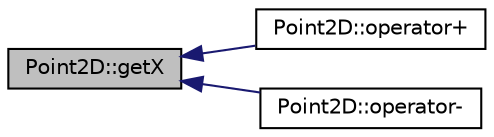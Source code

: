 digraph "Point2D::getX"
{
  edge [fontname="Helvetica",fontsize="10",labelfontname="Helvetica",labelfontsize="10"];
  node [fontname="Helvetica",fontsize="10",shape=record];
  rankdir="LR";
  Node17 [label="Point2D::getX",height=0.2,width=0.4,color="black", fillcolor="grey75", style="filled", fontcolor="black"];
  Node17 -> Node18 [dir="back",color="midnightblue",fontsize="10",style="solid",fontname="Helvetica"];
  Node18 [label="Point2D::operator+",height=0.2,width=0.4,color="black", fillcolor="white", style="filled",URL="$classPoint2D.html#af1120933bf970284a141fbb83a6b8f1e",tooltip="Default plus operator. "];
  Node17 -> Node19 [dir="back",color="midnightblue",fontsize="10",style="solid",fontname="Helvetica"];
  Node19 [label="Point2D::operator-",height=0.2,width=0.4,color="black", fillcolor="white", style="filled",URL="$classPoint2D.html#a29f74d3766d14a3a80620d264bb36841",tooltip="Default minus operator. "];
}
